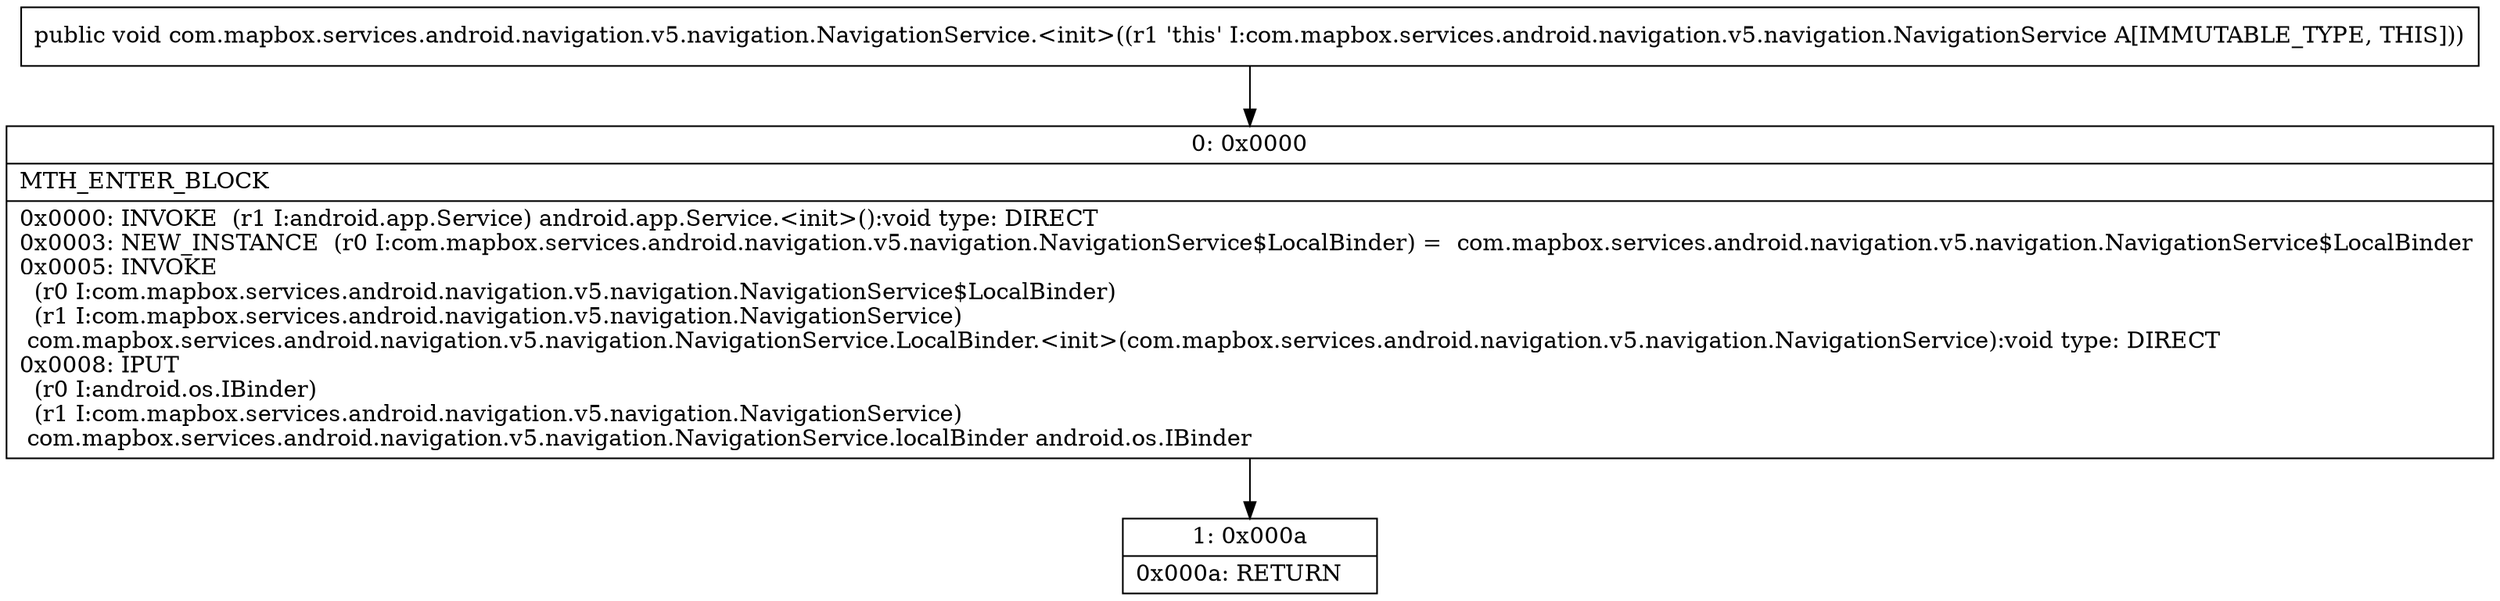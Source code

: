 digraph "CFG forcom.mapbox.services.android.navigation.v5.navigation.NavigationService.\<init\>()V" {
Node_0 [shape=record,label="{0\:\ 0x0000|MTH_ENTER_BLOCK\l|0x0000: INVOKE  (r1 I:android.app.Service) android.app.Service.\<init\>():void type: DIRECT \l0x0003: NEW_INSTANCE  (r0 I:com.mapbox.services.android.navigation.v5.navigation.NavigationService$LocalBinder) =  com.mapbox.services.android.navigation.v5.navigation.NavigationService$LocalBinder \l0x0005: INVOKE  \l  (r0 I:com.mapbox.services.android.navigation.v5.navigation.NavigationService$LocalBinder)\l  (r1 I:com.mapbox.services.android.navigation.v5.navigation.NavigationService)\l com.mapbox.services.android.navigation.v5.navigation.NavigationService.LocalBinder.\<init\>(com.mapbox.services.android.navigation.v5.navigation.NavigationService):void type: DIRECT \l0x0008: IPUT  \l  (r0 I:android.os.IBinder)\l  (r1 I:com.mapbox.services.android.navigation.v5.navigation.NavigationService)\l com.mapbox.services.android.navigation.v5.navigation.NavigationService.localBinder android.os.IBinder \l}"];
Node_1 [shape=record,label="{1\:\ 0x000a|0x000a: RETURN   \l}"];
MethodNode[shape=record,label="{public void com.mapbox.services.android.navigation.v5.navigation.NavigationService.\<init\>((r1 'this' I:com.mapbox.services.android.navigation.v5.navigation.NavigationService A[IMMUTABLE_TYPE, THIS])) }"];
MethodNode -> Node_0;
Node_0 -> Node_1;
}

